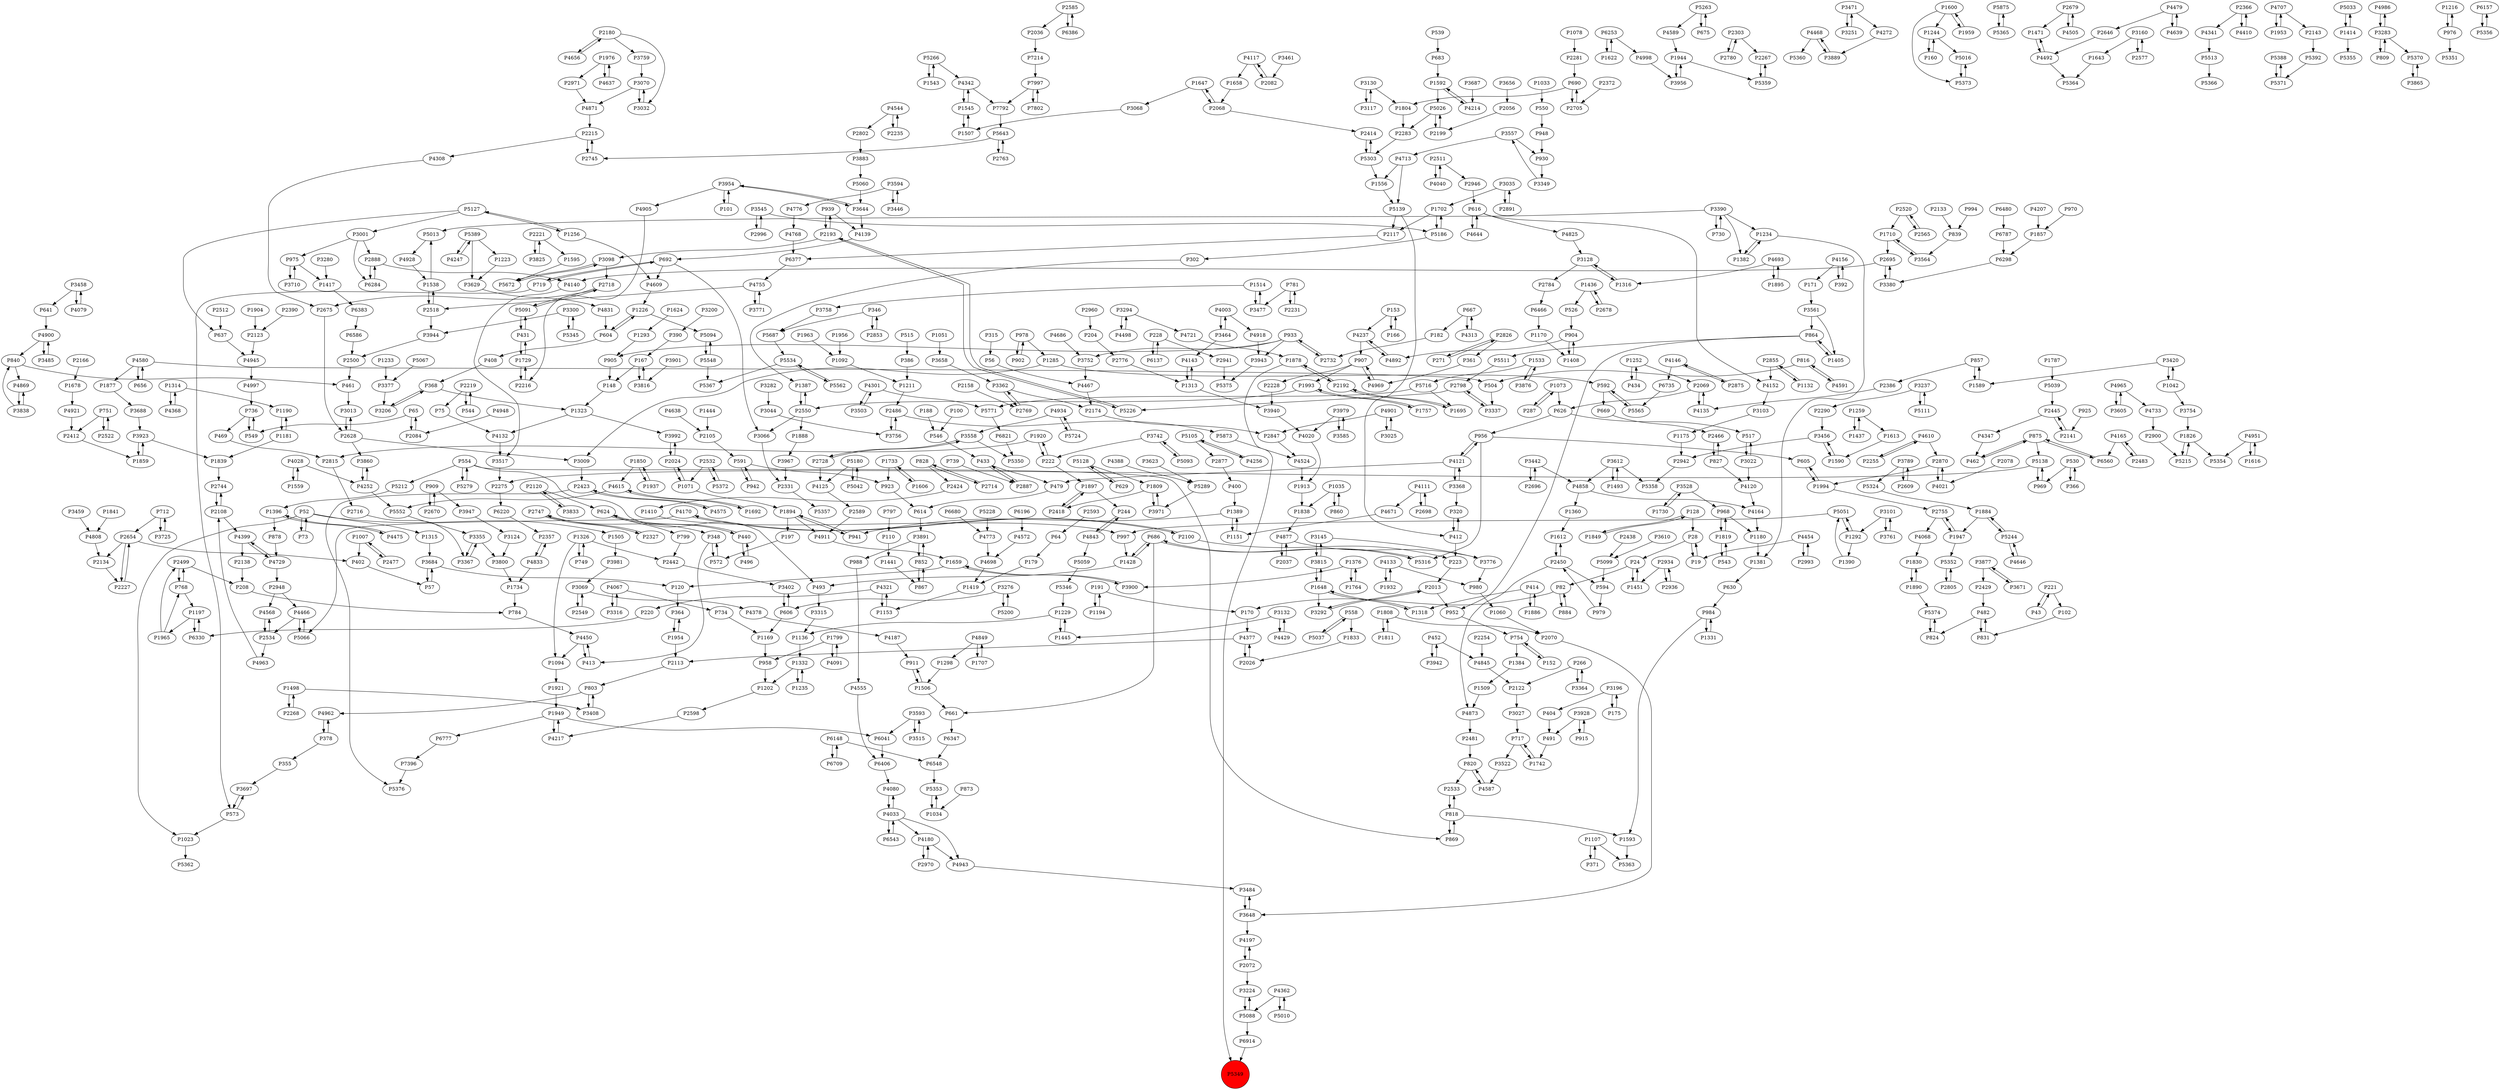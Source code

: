 digraph {
	P1190 -> P1181
	P1428 -> P493
	P530 -> P969
	P1211 -> P2486
	P3860 -> P4252
	P2267 -> P5359
	P4067 -> P734
	P1498 -> P3408
	P827 -> P2466
	P1921 -> P1949
	P1648 -> P3815
	P2442 -> P3402
	P831 -> P482
	P2971 -> P4871
	P3132 -> P4429
	P2728 -> P3558
	P1256 -> P5127
	P4877 -> P2037
	P2036 -> P7214
	P1315 -> P3684
	P5873 -> P4524
	P2072 -> P4197
	P3294 -> P4498
	P667 -> P182
	P2900 -> P5215
	P816 -> P4591
	P402 -> P57
	P368 -> P1323
	P5303 -> P1556
	P4962 -> P378
	P3761 -> P3101
	P2696 -> P3442
	P6253 -> P1622
	P1007 -> P2477
	P6680 -> P4773
	P3196 -> P404
	P4143 -> P1313
	P1944 -> P5359
	P2780 -> P2303
	P1702 -> P5186
	P355 -> P3697
	P3517 -> P2275
	P3992 -> P2024
	P3237 -> P5111
	P3130 -> P1804
	P2450 -> P4873
	P3282 -> P3044
	P504 -> P3337
	P864 -> P5511
	P3558 -> P5350
	P4156 -> P171
	P1947 -> P2755
	P1223 -> P3629
	P2327 -> P2747
	P939 -> P2193
	P1904 -> P2123
	P1298 -> P1506
	P975 -> P1417
	P404 -> P491
	P6347 -> P6548
	P3117 -> P3130
	P1007 -> P402
	P5389 -> P3629
	P4111 -> P2698
	P167 -> P148
	P3442 -> P2696
	P5042 -> P5180
	P1878 -> P5349
	P4776 -> P4768
	P2609 -> P3789
	P1710 -> P3564
	P1376 -> P1764
	P3838 -> P840
	P4033 -> P4180
	P3758 -> P5687
	P4197 -> P2072
	P3477 -> P1514
	P19 -> P28
	P1252 -> P434
	P606 -> P3402
	P591 -> P923
	P840 -> P461
	P768 -> P1197
	P4399 -> P4729
	P2534 -> P4568
	P2654 -> P2134
	P4020 -> P1913
	P65 -> P2084
	P4965 -> P4733
	P3954 -> P101
	P2747 -> P2327
	P3979 -> P3585
	P5548 -> P5094
	P4121 -> P3368
	P4921 -> P2412
	P1804 -> P2283
	P4121 -> P956
	P2728 -> P4125
	P3648 -> P4197
	P1234 -> P1381
	P4773 -> P4698
	P1949 -> P4217
	P4825 -> P3128
	P1285 -> P592
	P2534 -> P4963
	P4918 -> P3943
	P2084 -> P65
	P3900 -> P1659
	P4871 -> P2215
	P554 -> P869
	P2134 -> P2227
	P2219 -> P544
	P2533 -> P818
	P191 -> P170
	P4377 -> P2113
	P4544 -> P2802
	P364 -> P1954
	P1259 -> P1613
	P2763 -> P5643
	P2303 -> P2780
	P2477 -> P1007
	P530 -> P366
	P1849 -> P128
	P3362 -> P2769
	P5534 -> P5562
	P2486 -> P5873
	P3883 -> P5060
	P4468 -> P5360
	P2056 -> P2199
	P988 -> P4555
	P1647 -> P3068
	P1092 -> P1211
	P6777 -> P7396
	P1170 -> P1408
	P1993 -> P1757
	P493 -> P3315
	P799 -> P2442
	P4575 -> P2423
	P5643 -> P2745
	P754 -> P1384
	P558 -> P5037
	P1994 -> P605
	P3464 -> P4003
	P5359 -> P2267
	P128 -> P28
	P1505 -> P3981
	P4237 -> P4892
	P2802 -> P3883
	P2068 -> P2414
	P228 -> P6137
	P1389 -> P1151
	P2227 -> P2654
	P5016 -> P5373
	P3891 -> P852
	P1850 -> P4615
	P408 -> P368
	P1410 -> P997
	P2070 -> P3648
	P3789 -> P2609
	P1678 -> P4921
	P1937 -> P1850
	P626 -> P517
	P1878 -> P2192
	P3754 -> P1826
	P1894 -> P941
	P452 -> P3942
	P4833 -> P1734
	P2219 -> P75
	P3564 -> P1710
	P875 -> P462
	P1897 -> P2418
	P2221 -> P1595
	P2072 -> P3224
	P6298 -> P3380
	P1235 -> P1332
	P4121 -> P479
	P1877 -> P3688
	P3776 -> P980
	P712 -> P2654
	P1593 -> P5363
	P5875 -> P5365
	P440 -> P496
	P3022 -> P4120
	P3276 -> P5200
	P1965 -> P768
	P4125 -> P2589
	P5716 -> P5771
	P2679 -> P4505
	P160 -> P1244
	P2122 -> P3027
	P2423 -> P5376
	P997 -> P1428
	P549 -> P736
	P827 -> P4120
	P554 -> P493
	P1042 -> P3754
	P5060 -> P3644
	P414 -> P1318
	P2423 -> P4575
	P3981 -> P3069
	P1153 -> P4321
	P5324 -> P1884
	P4755 -> P3771
	P3402 -> P606
	P4217 -> P1949
	P3594 -> P3446
	P1493 -> P3612
	P3485 -> P4900
	P4117 -> P2082
	P431 -> P1729
	P1897 -> P244
	P719 -> P573
	P2499 -> P768
	P2532 -> P5372
	P4845 -> P2122
	P2744 -> P2108
	P128 -> P1849
	P686 -> P5316
	P1710 -> P2695
	P1600 -> P5373
	P4120 -> P4164
	P1612 -> P2450
	P2120 -> P624
	P4133 -> P980
	P3545 -> P2996
	P4256 -> P5105
	P875 -> P6560
	P6787 -> P6298
	P4341 -> P5513
	P1252 -> P2069
	P65 -> P549
	P4140 -> P3517
	P5127 -> P637
	P179 -> P1419
	P412 -> P223
	P979 -> P2450
	P3629 -> P4831
	P984 -> P1331
	P3644 -> P3954
	P1808 -> P1811
	P2166 -> P1678
	P4637 -> P1976
	P1956 -> P1092
	P3458 -> P641
	P6284 -> P2888
	P2549 -> P3069
	P5513 -> P5366
	P4237 -> P907
	P378 -> P4962
	P4347 -> P462
	P4033 -> P6543
	P3942 -> P452
	P2511 -> P4040
	P5388 -> P5371
	P3923 -> P1859
	P5037 -> P558
	P5128 -> P629
	P554 -> P5279
	P1622 -> P6253
	P4610 -> P2255
	P2698 -> P4111
	P5033 -> P1414
	P1949 -> P6777
	P1707 -> P4849
	P5180 -> P5042
	P5716 -> P1695
	P526 -> P904
	P1509 -> P4873
	P1360 -> P1612
	P52 -> P1505
	P915 -> P3928
	P975 -> P3710
	P1658 -> P2068
	P2026 -> P4377
	P4450 -> P413
	P208 -> P784
	P864 -> P952
	P390 -> P167
	P907 -> P1993
	P1042 -> P3420
	P3557 -> P930
	P994 -> P839
	P1757 -> P1993
	P592 -> P669
	P3594 -> P4776
	P2366 -> P4341
	P221 -> P102
	P626 -> P956
	P2565 -> P2520
	P5026 -> P2199
	P784 -> P4450
	P1506 -> P661
	P1764 -> P1376
	P2268 -> P1498
	P2037 -> P4877
	P2357 -> P4833
	P6406 -> P4080
	P3032 -> P3070
	P3098 -> P2718
	P2826 -> P271
	P3442 -> P4858
	P2450 -> P594
	P2628 -> P3860
	P1259 -> P1437
	P816 -> P504
	P2231 -> P781
	P479 -> P614
	P3013 -> P2628
	P4833 -> P2357
	P4644 -> P616
	P4524 -> P1913
	P101 -> P3954
	P4544 -> P2235
	P1033 -> P550
	P191 -> P1194
	P5352 -> P2805
	P5266 -> P4342
	P5051 -> P997
	P820 -> P2533
	P1396 -> P4475
	P4079 -> P3458
	P43 -> P221
	P3593 -> P6041
	P412 -> P320
	P1648 -> P3292
	P2445 -> P2141
	P52 -> P73
	P1314 -> P1190
	P857 -> P1589
	P1316 -> P3128
	P152 -> P754
	P3684 -> P120
	P630 -> P984
	P5562 -> P5534
	P3889 -> P4468
	P1441 -> P867
	P346 -> P5687
	P102 -> P831
	P1963 -> P1092
	P3377 -> P3206
	P4139 -> P692
	P604 -> P1226
	P904 -> P1408
	P3688 -> P3923
	P2769 -> P3362
	P4997 -> P736
	P1514 -> P3477
	P3103 -> P1175
	P4492 -> P1471
	P3390 -> P5013
	P968 -> P1180
	P3251 -> P3471
	P1051 -> P3658
	P3101 -> P3761
	P884 -> P82
	P1659 -> P3900
	P5511 -> P2798
	P1624 -> P1293
	P818 -> P1593
	P3292 -> P2013
	P4638 -> P2105
	P82 -> P884
	P3967 -> P2331
	P5687 -> P5534
	P1419 -> P1153
	P4033 -> P4943
	P4466 -> P5066
	P4342 -> P7792
	P4498 -> P3294
	P4170 -> P5066
	P661 -> P6347
	P873 -> P1034
	P1606 -> P1733
	P820 -> P4587
	P1959 -> P1600
	P2412 -> P1859
	P1994 -> P2755
	P5372 -> P2532
	P3800 -> P1734
	P1733 -> P923
	P2180 -> P4656
	P736 -> P549
	P6821 -> P5350
	P1414 -> P5033
	P5067 -> P3377
	P4170 -> P2100
	P616 -> P4644
	P3420 -> P1042
	P204 -> P2776
	P4454 -> P2993
	P4831 -> P604
	P1234 -> P1382
	P1132 -> P2855
	P734 -> P1169
	P6548 -> P5353
	P4713 -> P1556
	P1436 -> P526
	P1498 -> P2268
	P302 -> P1387
	P3515 -> P3593
	P4568 -> P2534
	P930 -> P3349
	P3697 -> P573
	P1953 -> P4707
	P3838 -> P4869
	P5316 -> P686
	P244 -> P4843
	P4693 -> P1895
	P4963 -> P2108
	P2941 -> P5375
	P3355 -> P3367
	P469 -> P2815
	P2069 -> P626
	P2593 -> P64
	P1471 -> P4492
	P4934 -> P3558
	P3891 -> P988
	P5066 -> P4466
	P1408 -> P904
	P2946 -> P616
	P2776 -> P1313
	P902 -> P978
	P4377 -> P2026
	P1382 -> P1234
	P2331 -> P5357
	P2855 -> P4152
	P4858 -> P1360
	P1932 -> P4133
	P667 -> P4313
	P3522 -> P4587
	P5552 -> P3355
	P4388 -> P5289
	P3593 -> P3515
	P4080 -> P4033
	P3585 -> P3979
	P6735 -> P5565
	P4313 -> P667
	P1326 -> P2442
	P24 -> P82
	P2228 -> P3940
	P1405 -> P864
	P2192 -> P1878
	P2216 -> P1729
	P669 -> P2466
	P1292 -> P1390
	P4214 -> P1592
	P271 -> P2826
	P2424 -> P1410
	P5091 -> P2718
	P1332 -> P1202
	P5228 -> P4773
	P1742 -> P717
	P907 -> P4969
	P3200 -> P390
	P904 -> P4892
	P4362 -> P5088
	P4986 -> P3283
	P5371 -> P5388
	P7214 -> P7997
	P867 -> P852
	P1180 -> P1381
	P3224 -> P5088
	P1107 -> P371
	P1318 -> P1648
	P5039 -> P2445
	P3464 -> P4143
	P809 -> P3283
	P2158 -> P2769
	P182 -> P2732
	P3283 -> P4986
	P461 -> P3013
	P515 -> P386
	P2180 -> P3759
	P1886 -> P414
	P1414 -> P5355
	P4033 -> P4080
	P1734 -> P784
	P1659 -> P120
	P1944 -> P3956
	P1613 -> P1590
	P6386 -> P2585
	P5534 -> P5367
	P440 -> P624
	P1965 -> P2499
	P2174 -> P2847
	P1094 -> P1921
	P5392 -> P5371
	P2113 -> P803
	P1390 -> P5051
	P3283 -> P5370
	P2936 -> P2934
	P3044 -> P3756
	P5105 -> P2877
	P171 -> P3561
	P730 -> P3390
	P110 -> P1441
	P4858 -> P4164
	P1136 -> P1332
	P452 -> P4845
	P5105 -> P4256
	P4321 -> P1153
	P2108 -> P2744
	P221 -> P43
	P3612 -> P1493
	P616 -> P4152
	P57 -> P3684
	P3001 -> P2888
	P1256 -> P4609
	P692 -> P4609
	P4132 -> P3517
	P5389 -> P1223
	P4362 -> P5010
	P4849 -> P1707
	P3612 -> P4858
	P956 -> P5316
	P1833 -> P2026
	P2303 -> P2267
	P1559 -> P4028
	P392 -> P4156
	P5186 -> P302
	P4342 -> P1545
	P550 -> P948
	P4135 -> P2069
	P2747 -> P348
	P5724 -> P4934
	P2123 -> P4945
	P4609 -> P1226
	P2483 -> P4165
	P958 -> P1202
	P4572 -> P4698
	P2105 -> P591
	P228 -> P2941
	P2120 -> P3833
	P5051 -> P1292
	P839 -> P3564
	P366 -> P530
	P3947 -> P3124
	P1533 -> P5716
	P1445 -> P1229
	P4901 -> P3025
	P4207 -> P1857
	P1819 -> P968
	P1396 -> P878
	P2589 -> P4911
	P4252 -> P5552
	P153 -> P166
	P2853 -> P346
	P4580 -> P1877
	P4869 -> P3838
	P2215 -> P2745
	P3956 -> P1944
	P980 -> P1060
	P348 -> P572
	P2826 -> P361
	P739 -> P2887
	P4945 -> P4997
	P1428 -> P686
	P1226 -> P5094
	P3971 -> P1809
	P712 -> P3725
	P2438 -> P5099
	P1895 -> P4693
	P3206 -> P368
	P1197 -> P1965
	P909 -> P2670
	P3816 -> P167
	P2654 -> P2227
	P3124 -> P3800
	P3979 -> P4020
	P942 -> P591
	P5127 -> P3001
	P5643 -> P2763
	P3035 -> P2891
	P2877 -> P400
	P2283 -> P5303
	P692 -> P719
	P1888 -> P3967
	P2013 -> P3292
	P572 -> P348
	P3815 -> P3145
	P3954 -> P3644
	P3069 -> P2549
	P1857 -> P6298
	P781 -> P3477
	P3944 -> P2500
	P4639 -> P4479
	P2847 -> P4524
	P2532 -> P1071
	P4892 -> P4237
	P544 -> P2219
	P7997 -> P7792
	P266 -> P3364
	P2646 -> P4492
	P923 -> P614
	P346 -> P2853
	P1073 -> P287
	P3833 -> P2120
	P1202 -> P2598
	P4951 -> P5354
	P2013 -> P952
	P2254 -> P4845
	P3928 -> P491
	P3528 -> P1730
	P4686 -> P3752
	P4040 -> P2511
	P1060 -> P2070
	P3408 -> P803
	P3471 -> P4272
	P3390 -> P730
	P616 -> P4825
	P4399 -> P2138
	P3367 -> P3355
	P2450 -> P1612
	P543 -> P1819
	P824 -> P5374
	P2714 -> P828
	P2100 -> P4170
	P4934 -> P5724
	P2215 -> P4308
	P3130 -> P3117
	P3145 -> P3776
	P857 -> P2386
	P4165 -> P6560
	P948 -> P930
	P4707 -> P1953
	P4068 -> P1830
	P840 -> P4869
	P348 -> P413
	P4378 -> P4187
	P4429 -> P3132
	P4133 -> P1932
	P1692 -> P4615
	P4180 -> P4943
	P1229 -> P1445
	P818 -> P869
	P933 -> P3943
	P2511 -> P2946
	P1729 -> P2216
	P539 -> P683
	P3771 -> P4755
	P2466 -> P827
	P188 -> P546
	P4067 -> P3316
	P2199 -> P5026
	P100 -> P546
	P3315 -> P1136
	P3940 -> P4020
	P2366 -> P4410
	P4454 -> P19
	P1894 -> P4911
	P3825 -> P2221
	P1799 -> P958
	P400 -> P1389
	P4164 -> P1180
	P1437 -> P1259
	P3456 -> P2942
	P4479 -> P2646
	P3237 -> P2290
	P5353 -> P1034
	P1733 -> P1606
	P1890 -> P5374
	P2598 -> P4217
	P197 -> P572
	P751 -> P2522
	P1993 -> P2550
	P1838 -> P4877
	P7396 -> P5376
	P386 -> P1211
	P2888 -> P6284
	P3545 -> P5186
	P3368 -> P320
	P6148 -> P6709
	P3815 -> P1648
	P1647 -> P2068
	P6196 -> P4572
	P5373 -> P5016
	P1292 -> P5051
	P3160 -> P2577
	P2948 -> P4568
	P4146 -> P2875
	P2386 -> P4135
	P4301 -> P3503
	P952 -> P754
	P3789 -> P5324
	P434 -> P1252
	P5013 -> P4928
	P2500 -> P461
	P3877 -> P3671
	P1556 -> P5139
	P3145 -> P3815
	P5127 -> P1256
	P5365 -> P5875
	P1381 -> P630
	P2141 -> P2445
	P5212 -> P1396
	P864 -> P1405
	P6383 -> P6586
	P3035 -> P1702
	P5279 -> P554
	P2372 -> P2705
	P970 -> P1857
	P4911 -> P1659
	P3101 -> P1292
	P1787 -> P5039
	P1326 -> P749
	P905 -> P148
	P624 -> P799
	P4247 -> P5389
	P5138 -> P2275
	P2870 -> P1994
	P2290 -> P3456
	P1859 -> P3923
	P933 -> P905
	P933 -> P2732
	P1538 -> P2518
	P5226 -> P2193
	P2628 -> P3013
	P414 -> P1886
	P4900 -> P840
	P2996 -> P3545
	P496 -> P440
	P4998 -> P3956
	P2887 -> P433
	P719 -> P692
	P2522 -> P751
	P4646 -> P5244
	P1850 -> P1937
	P1326 -> P1094
	P2193 -> P939
	P4877 -> P3776
	P3725 -> P712
	P1244 -> P160
	P1543 -> P5266
	P1595 -> P5672
	P1920 -> P2815
	P1648 -> P1318
	P2108 -> P4399
	P3128 -> P1316
	P2193 -> P3098
	P368 -> P3206
	P1894 -> P197
	P1451 -> P24
	P828 -> P2714
	P3752 -> P4467
	P6466 -> P1170
	P6330 -> P1197
	P3557 -> P4713
	P554 -> P5212
	P320 -> P412
	P3503 -> P4301
	P629 -> P5128
	P690 -> P1804
	P3420 -> P1589
	P315 -> P56
	P4589 -> P1944
	P1545 -> P4342
	P911 -> P1506
	P4492 -> P5364
	P3954 -> P4905
	P1226 -> P604
	P5771 -> P6821
	P1695 -> P2192
	P573 -> P1023
	P4849 -> P1298
	P4321 -> P220
	P3337 -> P2798
	P683 -> P1592
	P3943 -> P5375
	P4252 -> P3860
	P3528 -> P968
	P5026 -> P2283
	P1809 -> P2418
	P4091 -> P1799
	P3458 -> P4079
	P4003 -> P4918
	P7997 -> P7802
	P5346 -> P1229
	P573 -> P3697
	P3294 -> P4721
	P1313 -> P4143
	P2486 -> P3756
	P361 -> P4969
	P768 -> P2499
	P1293 -> P905
	P1884 -> P1947
	P5215 -> P1826
	P4165 -> P2483
	P2192 -> P1695
	P4021 -> P2870
	P5139 -> P412
	P5128 -> P1809
	P3027 -> P717
	P4580 -> P504
	P3605 -> P4965
	P828 -> P2424
	P2429 -> P482
	P984 -> P1593
	P153 -> P4237
	P1244 -> P5016
	P2798 -> P5226
	P5303 -> P2414
	P978 -> P902
	P1811 -> P1808
	P1181 -> P1190
	P5186 -> P1702
	P4768 -> P6377
	P3362 -> P2174
	P5266 -> P1543
	P2755 -> P1947
	P978 -> P1285
	P1197 -> P6330
	P5289 -> P3971
	P751 -> P2412
	P4615 -> P1692
	P1884 -> P5244
	P1600 -> P1959
	P4610 -> P2870
	P1890 -> P1830
	P2221 -> P3825
	P1436 -> P2678
	P2024 -> P1071
	P1954 -> P2113
	P3459 -> P4808
	P4843 -> P244
	P5200 -> P3276
	P4707 -> P2143
	P5370 -> P3865
	P2550 -> P1888
	P1387 -> P2550
	P3471 -> P3251
	P4905 -> P2216
	P3025 -> P4901
	P52 -> P1023
	P878 -> P4729
	P2082 -> P4117
	P2445 -> P4347
	P2117 -> P6377
	P2970 -> P4180
	P3648 -> P3484
	P3610 -> P5099
	P2888 -> P4140
	P4028 -> P4252
	P1332 -> P1235
	P1616 -> P4951
	P1071 -> P1894
	P2948 -> P4466
	P939 -> P4139
	P28 -> P24
	P2180 -> P3032
	P1034 -> P5353
	P4272 -> P3889
	P148 -> P1323
	P686 -> P1428
	P1323 -> P4132
	P4943 -> P3484
	P5263 -> P4589
	P1194 -> P191
	P591 -> P942
	P4156 -> P392
	P797 -> P110
	P5548 -> P5367
	P1592 -> P4214
	P3612 -> P5358
	P1229 -> P1136
	P1313 -> P3940
	P1949 -> P6041
	P3561 -> P1405
	P3923 -> P1839
	P1538 -> P5013
	P1169 -> P958
	P6586 -> P2500
	P1216 -> P976
	P223 -> P2013
	P1808 -> P2070
	P24 -> P1451
	P5088 -> P6914
	P4580 -> P656
	P2138 -> P208
	P220 -> P6330
	P3300 -> P5345
	P3756 -> P2486
	P692 -> P3066
	P4187 -> P911
	P4948 -> P2084
	P1533 -> P3876
	P4900 -> P3485
	P2891 -> P3035
	P3022 -> P517
	P4656 -> P2180
	P2499 -> P208
	P3098 -> P5672
	P287 -> P1073
	P1444 -> P2105
	P2390 -> P2123
	P2078 -> P4021
	P4591 -> P816
	P1830 -> P1890
	P5088 -> P3224
	P1285 -> P3009
	P4468 -> P3889
	P2550 -> P3066
	P3001 -> P6284
	P1384 -> P1509
	P4587 -> P820
	P6148 -> P6548
	P2716 -> P3367
	P6220 -> P2357
	P222 -> P1897
	P2679 -> P1471
	P3644 -> P4139
	P7802 -> P7997
	P170 -> P4377
	P1545 -> P1507
	P4301 -> P5771
	P1589 -> P857
	P605 -> P1994
	P3901 -> P3816
	P5389 -> P4247
	P2855 -> P1132
	P1590 -> P3456
	P1809 -> P3971
	P6157 -> P5356
	P3276 -> P606
	P2670 -> P909
	P690 -> P2705
	P1233 -> P3377
	P4808 -> P2134
	P1799 -> P4091
	P675 -> P5263
	P4466 -> P2534
	P2255 -> P4610
	P2512 -> P637
	P5093 -> P3742
	P3283 -> P809
	P3349 -> P3557
	P3561 -> P864
	P2414 -> P5303
	P1314 -> P4368
	P1592 -> P5026
	P3671 -> P3877
	P5099 -> P594
	P28 -> P19
	P1323 -> P3992
	P614 -> P3891
	P491 -> P1742
	P5139 -> P2117
	P2993 -> P4454
	P2100 -> P223
	P3160 -> P1643
	P4615 -> P5552
	P3368 -> P4121
	P482 -> P831
	P1841 -> P4808
	P1976 -> P4637
	P433 -> P479
	P167 -> P3816
	P6543 -> P4033
	P5263 -> P675
	P2585 -> P6386
	P1107 -> P5363
	P4505 -> P2679
	P754 -> P152
	P2678 -> P1436
	P2520 -> P1710
	P869 -> P818
	P3461 -> P2082
	P3865 -> P5370
	P5111 -> P3237
	P3069 -> P4378
	P1730 -> P3528
	P5094 -> P5548
	P4693 -> P1316
	P3380 -> P2695
	P1954 -> P364
	P2418 -> P1897
	P592 -> P5565
	P3132 -> P1445
	P6480 -> P6787
	P4555 -> P6406
	P4928 -> P1538
	P5010 -> P4362
	P3877 -> P2429
	P1331 -> P984
	P1151 -> P1389
	P624 -> P440
	P52 -> P1315
	P1819 -> P543
	P3001 -> P975
	P1826 -> P5354
	P73 -> P52
	P1071 -> P2024
	P5091 -> P431
	P433 -> P2887
	P2193 -> P5226
	P2784 -> P6466
	P3128 -> P2784
	P3558 -> P2728
	P6253 -> P4998
	P4111 -> P4671
	P4410 -> P2366
	P1976 -> P2971
	P3928 -> P915
	P2718 -> P5091
	P606 -> P1169
	P2068 -> P1647
	P803 -> P3408
	P2942 -> P5358
	P6914 -> P5349
	P4843 -> P5059
	P6709 -> P6148
	P4180 -> P2970
	P2798 -> P3337
	P968 -> P1819
	P1376 -> P3900
	P5356 -> P6157
	P2934 -> P2936
	P7792 -> P5643
	P656 -> P4580
	P4901 -> P2847
	P120 -> P364
	P3196 -> P175
	P1826 -> P5215
	P3456 -> P1590
	P3623 -> P5289
	P852 -> P867
	P3355 -> P3800
	P3280 -> P1417
	P64 -> P179
	P3484 -> P3648
	P3742 -> P222
	P3070 -> P3032
	P803 -> P4962
	P3876 -> P1533
	P2481 -> P820
	P3009 -> P2423
	P3658 -> P3362
	P166 -> P153
	P860 -> P1035
	P1506 -> P911
	P2695 -> P4140
	P4368 -> P1314
	P4965 -> P3605
	P2815 -> P2716
	P2275 -> P6220
	P1839 -> P2744
	P717 -> P3522
	P5565 -> P592
	P2960 -> P204
	P4729 -> P4399
	P1514 -> P3758
	P2518 -> P3944
	P4450 -> P1094
	P3390 -> P1234
	P736 -> P469
	P4755 -> P2518
	P594 -> P979
	P4028 -> P1559
	P6041 -> P6406
	P3446 -> P3594
	P1417 -> P6383
	P1702 -> P2117
	P3066 -> P2331
	P1035 -> P1838
	P558 -> P1833
	P4729 -> P2948
	P482 -> P824
	P1175 -> P2942
	P4951 -> P1616
	P956 -> P605
	P2705 -> P690
	P4479 -> P4639
	P4117 -> P1658
	P976 -> P1216
	P4003 -> P3464
	P6377 -> P4755
	P3710 -> P975
	P2695 -> P3380
	P781 -> P2231
	P925 -> P2141
	P3742 -> P5093
	P2654 -> P402
	P4152 -> P3103
	P3759 -> P3070
	P2934 -> P1451
	P1600 -> P1244
	P2518 -> P1538
	P56 -> P4467
	P2235 -> P4544
	P2870 -> P4021
	P4713 -> P5139
	P266 -> P2122
	P6137 -> P228
	P2745 -> P2215
	P818 -> P2533
	P5244 -> P1884
	P637 -> P4945
	P431 -> P5091
	P641 -> P4900
	P371 -> P1107
	P1729 -> P431
	P517 -> P3022
	P1643 -> P5364
	P5374 -> P824
	P3070 -> P4871
	P1947 -> P5352
	P907 -> P2228
	P3390 -> P1382
	P1389 -> P941
	P2585 -> P2036
	P5059 -> P5346
	P5138 -> P969
	P2755 -> P4068
	P2718 -> P2675
	P933 -> P3752
	P3684 -> P57
	P546 -> P433
	P4721 -> P1878
	P5244 -> P4646
	P1023 -> P5362
	P2550 -> P1387
	P1507 -> P1545
	P956 -> P4121
	P6560 -> P875
	P3656 -> P2056
	P4733 -> P2900
	P1035 -> P860
	P4873 -> P2481
	P2133 -> P839
	P604 -> P408
	P5345 -> P3300
	P2675 -> P2628
	P3364 -> P266
	P1078 -> P2281
	P875 -> P5138
	P2069 -> P4135
	P413 -> P4450
	P4698 -> P1419
	P976 -> P5351
	P2875 -> P4146
	P5180 -> P4125
	P2805 -> P5352
	P686 -> P661
	P717 -> P1742
	P2577 -> P3160
	P82 -> P170
	P1920 -> P222
	P4671 -> P1151
	P4146 -> P6735
	P222 -> P1920
	P1181 -> P1839
	P3316 -> P4067
	P3687 -> P4214
	P969 -> P5138
	P2281 -> P690
	P378 -> P355
	P3068 -> P1507
	P941 -> P1894
	P1073 -> P626
	P462 -> P875
	P2024 -> P3992
	P749 -> P1326
	P2143 -> P5392
	P852 -> P3891
	P909 -> P3947
	P5672 -> P3098
	P4969 -> P907
	P2628 -> P3009
	P2732 -> P933
	P4308 -> P2675
	P3300 -> P3944
	P1913 -> P1838
	P4467 -> P2174
	P4475 -> P1396
	P2520 -> P2565
	P175 -> P3196
	P75 -> P4132
	P5349 [shape=circle]
	P5349 [style=filled]
	P5349 [fillcolor=red]
}